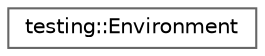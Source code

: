 digraph "クラス階層図"
{
 // LATEX_PDF_SIZE
  bgcolor="transparent";
  edge [fontname=Helvetica,fontsize=10,labelfontname=Helvetica,labelfontsize=10];
  node [fontname=Helvetica,fontsize=10,shape=box,height=0.2,width=0.4];
  rankdir="LR";
  Node0 [id="Node000000",label="testing::Environment",height=0.2,width=0.4,color="grey40", fillcolor="white", style="filled",URL="$classtesting_1_1_environment.html",tooltip=" "];
}
